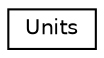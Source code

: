 digraph "Graphical Class Hierarchy"
{
  edge [fontname="Helvetica",fontsize="10",labelfontname="Helvetica",labelfontsize="10"];
  node [fontname="Helvetica",fontsize="10",shape=record];
  rankdir="LR";
  Node0 [label="Units",height=0.2,width=0.4,color="black", fillcolor="white", style="filled",URL="$classUnits.html"];
}
